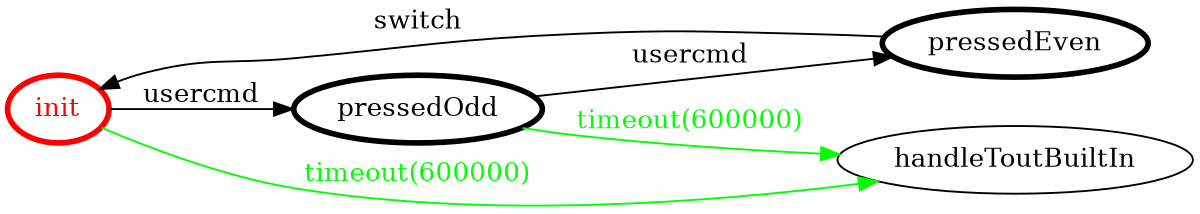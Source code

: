 /*
*
* A GraphViz DOT FSM description 
* Please use a GraphViz visualizer (like http://www.webgraphviz.com)
*  
*/

digraph finite_state_machine {
	rankdir=LR
	size="8,5"
	
	init [ color = red ][ fontcolor = red ][ penwidth = 3 ]
	pressedOdd [ color = black ][ fontcolor = black ][ penwidth = 3 ]
	pressedEven [ color = black ][ fontcolor = black ][ penwidth = 3 ]
	
	init -> handleToutBuiltIn [ label = "timeout(600000)" ][ color = green ][ fontcolor = green ]
	pressedEven -> init [ label = "switch" ][ color = black ][ fontcolor = black ]
	pressedOdd -> pressedEven [ label = "usercmd" ][ color = black ][ fontcolor = black ]
	init -> pressedOdd [ label = "usercmd" ][ color = black ][ fontcolor = black ]
	pressedOdd -> handleToutBuiltIn [ label = "timeout(600000)" ][ color = green ][ fontcolor = green ]
}
